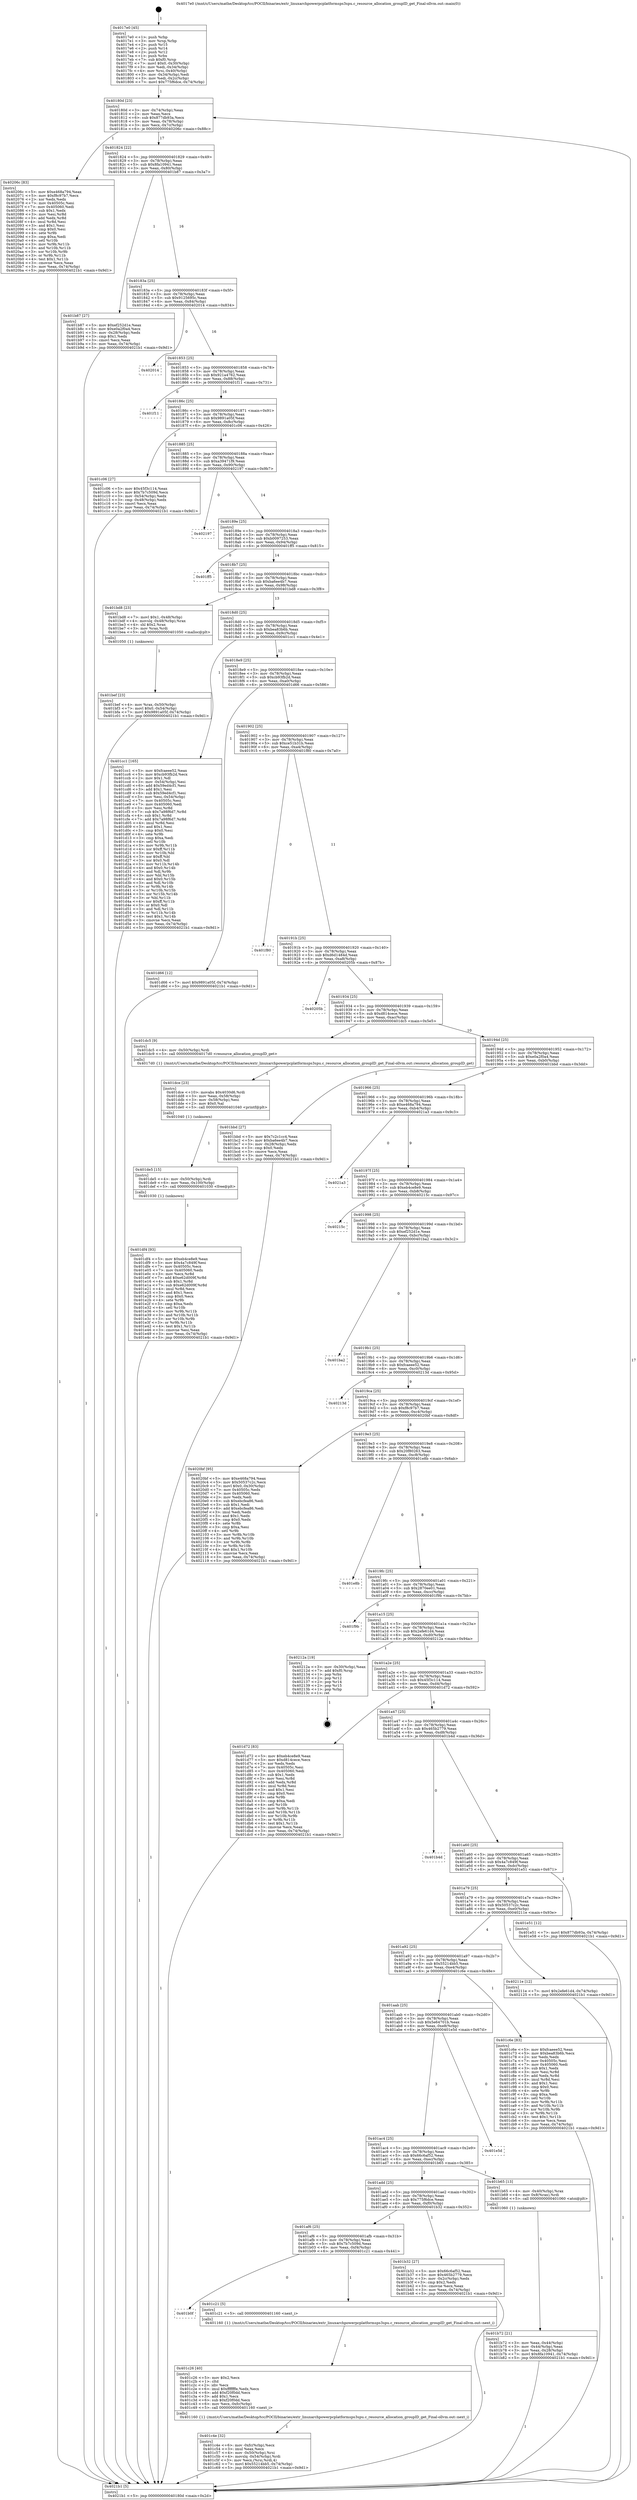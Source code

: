 digraph "0x4017e0" {
  label = "0x4017e0 (/mnt/c/Users/mathe/Desktop/tcc/POCII/binaries/extr_linuxarchpowerpcplatformsps3spu.c_resource_allocation_groupID_get_Final-ollvm.out::main(0))"
  labelloc = "t"
  node[shape=record]

  Entry [label="",width=0.3,height=0.3,shape=circle,fillcolor=black,style=filled]
  "0x40180d" [label="{
     0x40180d [23]\l
     | [instrs]\l
     &nbsp;&nbsp;0x40180d \<+3\>: mov -0x74(%rbp),%eax\l
     &nbsp;&nbsp;0x401810 \<+2\>: mov %eax,%ecx\l
     &nbsp;&nbsp;0x401812 \<+6\>: sub $0x877db93a,%ecx\l
     &nbsp;&nbsp;0x401818 \<+3\>: mov %eax,-0x78(%rbp)\l
     &nbsp;&nbsp;0x40181b \<+3\>: mov %ecx,-0x7c(%rbp)\l
     &nbsp;&nbsp;0x40181e \<+6\>: je 000000000040206c \<main+0x88c\>\l
  }"]
  "0x40206c" [label="{
     0x40206c [83]\l
     | [instrs]\l
     &nbsp;&nbsp;0x40206c \<+5\>: mov $0xe468a794,%eax\l
     &nbsp;&nbsp;0x402071 \<+5\>: mov $0xf8c97b7,%ecx\l
     &nbsp;&nbsp;0x402076 \<+2\>: xor %edx,%edx\l
     &nbsp;&nbsp;0x402078 \<+7\>: mov 0x40505c,%esi\l
     &nbsp;&nbsp;0x40207f \<+7\>: mov 0x405060,%edi\l
     &nbsp;&nbsp;0x402086 \<+3\>: sub $0x1,%edx\l
     &nbsp;&nbsp;0x402089 \<+3\>: mov %esi,%r8d\l
     &nbsp;&nbsp;0x40208c \<+3\>: add %edx,%r8d\l
     &nbsp;&nbsp;0x40208f \<+4\>: imul %r8d,%esi\l
     &nbsp;&nbsp;0x402093 \<+3\>: and $0x1,%esi\l
     &nbsp;&nbsp;0x402096 \<+3\>: cmp $0x0,%esi\l
     &nbsp;&nbsp;0x402099 \<+4\>: sete %r9b\l
     &nbsp;&nbsp;0x40209d \<+3\>: cmp $0xa,%edi\l
     &nbsp;&nbsp;0x4020a0 \<+4\>: setl %r10b\l
     &nbsp;&nbsp;0x4020a4 \<+3\>: mov %r9b,%r11b\l
     &nbsp;&nbsp;0x4020a7 \<+3\>: and %r10b,%r11b\l
     &nbsp;&nbsp;0x4020aa \<+3\>: xor %r10b,%r9b\l
     &nbsp;&nbsp;0x4020ad \<+3\>: or %r9b,%r11b\l
     &nbsp;&nbsp;0x4020b0 \<+4\>: test $0x1,%r11b\l
     &nbsp;&nbsp;0x4020b4 \<+3\>: cmovne %ecx,%eax\l
     &nbsp;&nbsp;0x4020b7 \<+3\>: mov %eax,-0x74(%rbp)\l
     &nbsp;&nbsp;0x4020ba \<+5\>: jmp 00000000004021b1 \<main+0x9d1\>\l
  }"]
  "0x401824" [label="{
     0x401824 [22]\l
     | [instrs]\l
     &nbsp;&nbsp;0x401824 \<+5\>: jmp 0000000000401829 \<main+0x49\>\l
     &nbsp;&nbsp;0x401829 \<+3\>: mov -0x78(%rbp),%eax\l
     &nbsp;&nbsp;0x40182c \<+5\>: sub $0x8fa10941,%eax\l
     &nbsp;&nbsp;0x401831 \<+3\>: mov %eax,-0x80(%rbp)\l
     &nbsp;&nbsp;0x401834 \<+6\>: je 0000000000401b87 \<main+0x3a7\>\l
  }"]
  Exit [label="",width=0.3,height=0.3,shape=circle,fillcolor=black,style=filled,peripheries=2]
  "0x401b87" [label="{
     0x401b87 [27]\l
     | [instrs]\l
     &nbsp;&nbsp;0x401b87 \<+5\>: mov $0xef252d1e,%eax\l
     &nbsp;&nbsp;0x401b8c \<+5\>: mov $0xe0a2f0a4,%ecx\l
     &nbsp;&nbsp;0x401b91 \<+3\>: mov -0x28(%rbp),%edx\l
     &nbsp;&nbsp;0x401b94 \<+3\>: cmp $0x1,%edx\l
     &nbsp;&nbsp;0x401b97 \<+3\>: cmovl %ecx,%eax\l
     &nbsp;&nbsp;0x401b9a \<+3\>: mov %eax,-0x74(%rbp)\l
     &nbsp;&nbsp;0x401b9d \<+5\>: jmp 00000000004021b1 \<main+0x9d1\>\l
  }"]
  "0x40183a" [label="{
     0x40183a [25]\l
     | [instrs]\l
     &nbsp;&nbsp;0x40183a \<+5\>: jmp 000000000040183f \<main+0x5f\>\l
     &nbsp;&nbsp;0x40183f \<+3\>: mov -0x78(%rbp),%eax\l
     &nbsp;&nbsp;0x401842 \<+5\>: sub $0x9125695c,%eax\l
     &nbsp;&nbsp;0x401847 \<+6\>: mov %eax,-0x84(%rbp)\l
     &nbsp;&nbsp;0x40184d \<+6\>: je 0000000000402014 \<main+0x834\>\l
  }"]
  "0x401df4" [label="{
     0x401df4 [93]\l
     | [instrs]\l
     &nbsp;&nbsp;0x401df4 \<+5\>: mov $0xeb4ce8e9,%eax\l
     &nbsp;&nbsp;0x401df9 \<+5\>: mov $0x4a7c849f,%esi\l
     &nbsp;&nbsp;0x401dfe \<+7\>: mov 0x40505c,%ecx\l
     &nbsp;&nbsp;0x401e05 \<+7\>: mov 0x405060,%edx\l
     &nbsp;&nbsp;0x401e0c \<+3\>: mov %ecx,%r8d\l
     &nbsp;&nbsp;0x401e0f \<+7\>: add $0xe62d009f,%r8d\l
     &nbsp;&nbsp;0x401e16 \<+4\>: sub $0x1,%r8d\l
     &nbsp;&nbsp;0x401e1a \<+7\>: sub $0xe62d009f,%r8d\l
     &nbsp;&nbsp;0x401e21 \<+4\>: imul %r8d,%ecx\l
     &nbsp;&nbsp;0x401e25 \<+3\>: and $0x1,%ecx\l
     &nbsp;&nbsp;0x401e28 \<+3\>: cmp $0x0,%ecx\l
     &nbsp;&nbsp;0x401e2b \<+4\>: sete %r9b\l
     &nbsp;&nbsp;0x401e2f \<+3\>: cmp $0xa,%edx\l
     &nbsp;&nbsp;0x401e32 \<+4\>: setl %r10b\l
     &nbsp;&nbsp;0x401e36 \<+3\>: mov %r9b,%r11b\l
     &nbsp;&nbsp;0x401e39 \<+3\>: and %r10b,%r11b\l
     &nbsp;&nbsp;0x401e3c \<+3\>: xor %r10b,%r9b\l
     &nbsp;&nbsp;0x401e3f \<+3\>: or %r9b,%r11b\l
     &nbsp;&nbsp;0x401e42 \<+4\>: test $0x1,%r11b\l
     &nbsp;&nbsp;0x401e46 \<+3\>: cmovne %esi,%eax\l
     &nbsp;&nbsp;0x401e49 \<+3\>: mov %eax,-0x74(%rbp)\l
     &nbsp;&nbsp;0x401e4c \<+5\>: jmp 00000000004021b1 \<main+0x9d1\>\l
  }"]
  "0x402014" [label="{
     0x402014\l
  }", style=dashed]
  "0x401853" [label="{
     0x401853 [25]\l
     | [instrs]\l
     &nbsp;&nbsp;0x401853 \<+5\>: jmp 0000000000401858 \<main+0x78\>\l
     &nbsp;&nbsp;0x401858 \<+3\>: mov -0x78(%rbp),%eax\l
     &nbsp;&nbsp;0x40185b \<+5\>: sub $0x921a4762,%eax\l
     &nbsp;&nbsp;0x401860 \<+6\>: mov %eax,-0x88(%rbp)\l
     &nbsp;&nbsp;0x401866 \<+6\>: je 0000000000401f11 \<main+0x731\>\l
  }"]
  "0x401de5" [label="{
     0x401de5 [15]\l
     | [instrs]\l
     &nbsp;&nbsp;0x401de5 \<+4\>: mov -0x50(%rbp),%rdi\l
     &nbsp;&nbsp;0x401de9 \<+6\>: mov %eax,-0x100(%rbp)\l
     &nbsp;&nbsp;0x401def \<+5\>: call 0000000000401030 \<free@plt\>\l
     | [calls]\l
     &nbsp;&nbsp;0x401030 \{1\} (unknown)\l
  }"]
  "0x401f11" [label="{
     0x401f11\l
  }", style=dashed]
  "0x40186c" [label="{
     0x40186c [25]\l
     | [instrs]\l
     &nbsp;&nbsp;0x40186c \<+5\>: jmp 0000000000401871 \<main+0x91\>\l
     &nbsp;&nbsp;0x401871 \<+3\>: mov -0x78(%rbp),%eax\l
     &nbsp;&nbsp;0x401874 \<+5\>: sub $0x9891a05f,%eax\l
     &nbsp;&nbsp;0x401879 \<+6\>: mov %eax,-0x8c(%rbp)\l
     &nbsp;&nbsp;0x40187f \<+6\>: je 0000000000401c06 \<main+0x426\>\l
  }"]
  "0x401dce" [label="{
     0x401dce [23]\l
     | [instrs]\l
     &nbsp;&nbsp;0x401dce \<+10\>: movabs $0x4030d6,%rdi\l
     &nbsp;&nbsp;0x401dd8 \<+3\>: mov %eax,-0x58(%rbp)\l
     &nbsp;&nbsp;0x401ddb \<+3\>: mov -0x58(%rbp),%esi\l
     &nbsp;&nbsp;0x401dde \<+2\>: mov $0x0,%al\l
     &nbsp;&nbsp;0x401de0 \<+5\>: call 0000000000401040 \<printf@plt\>\l
     | [calls]\l
     &nbsp;&nbsp;0x401040 \{1\} (unknown)\l
  }"]
  "0x401c06" [label="{
     0x401c06 [27]\l
     | [instrs]\l
     &nbsp;&nbsp;0x401c06 \<+5\>: mov $0x45f3c114,%eax\l
     &nbsp;&nbsp;0x401c0b \<+5\>: mov $0x7b7c509d,%ecx\l
     &nbsp;&nbsp;0x401c10 \<+3\>: mov -0x54(%rbp),%edx\l
     &nbsp;&nbsp;0x401c13 \<+3\>: cmp -0x48(%rbp),%edx\l
     &nbsp;&nbsp;0x401c16 \<+3\>: cmovl %ecx,%eax\l
     &nbsp;&nbsp;0x401c19 \<+3\>: mov %eax,-0x74(%rbp)\l
     &nbsp;&nbsp;0x401c1c \<+5\>: jmp 00000000004021b1 \<main+0x9d1\>\l
  }"]
  "0x401885" [label="{
     0x401885 [25]\l
     | [instrs]\l
     &nbsp;&nbsp;0x401885 \<+5\>: jmp 000000000040188a \<main+0xaa\>\l
     &nbsp;&nbsp;0x40188a \<+3\>: mov -0x78(%rbp),%eax\l
     &nbsp;&nbsp;0x40188d \<+5\>: sub $0xa39471f9,%eax\l
     &nbsp;&nbsp;0x401892 \<+6\>: mov %eax,-0x90(%rbp)\l
     &nbsp;&nbsp;0x401898 \<+6\>: je 0000000000402197 \<main+0x9b7\>\l
  }"]
  "0x401c4e" [label="{
     0x401c4e [32]\l
     | [instrs]\l
     &nbsp;&nbsp;0x401c4e \<+6\>: mov -0xfc(%rbp),%ecx\l
     &nbsp;&nbsp;0x401c54 \<+3\>: imul %eax,%ecx\l
     &nbsp;&nbsp;0x401c57 \<+4\>: mov -0x50(%rbp),%rsi\l
     &nbsp;&nbsp;0x401c5b \<+4\>: movslq -0x54(%rbp),%rdi\l
     &nbsp;&nbsp;0x401c5f \<+3\>: mov %ecx,(%rsi,%rdi,4)\l
     &nbsp;&nbsp;0x401c62 \<+7\>: movl $0x55214bb5,-0x74(%rbp)\l
     &nbsp;&nbsp;0x401c69 \<+5\>: jmp 00000000004021b1 \<main+0x9d1\>\l
  }"]
  "0x402197" [label="{
     0x402197\l
  }", style=dashed]
  "0x40189e" [label="{
     0x40189e [25]\l
     | [instrs]\l
     &nbsp;&nbsp;0x40189e \<+5\>: jmp 00000000004018a3 \<main+0xc3\>\l
     &nbsp;&nbsp;0x4018a3 \<+3\>: mov -0x78(%rbp),%eax\l
     &nbsp;&nbsp;0x4018a6 \<+5\>: sub $0xb0097253,%eax\l
     &nbsp;&nbsp;0x4018ab \<+6\>: mov %eax,-0x94(%rbp)\l
     &nbsp;&nbsp;0x4018b1 \<+6\>: je 0000000000401ff5 \<main+0x815\>\l
  }"]
  "0x401c26" [label="{
     0x401c26 [40]\l
     | [instrs]\l
     &nbsp;&nbsp;0x401c26 \<+5\>: mov $0x2,%ecx\l
     &nbsp;&nbsp;0x401c2b \<+1\>: cltd\l
     &nbsp;&nbsp;0x401c2c \<+2\>: idiv %ecx\l
     &nbsp;&nbsp;0x401c2e \<+6\>: imul $0xfffffffe,%edx,%ecx\l
     &nbsp;&nbsp;0x401c34 \<+6\>: add $0xf20f0dd,%ecx\l
     &nbsp;&nbsp;0x401c3a \<+3\>: add $0x1,%ecx\l
     &nbsp;&nbsp;0x401c3d \<+6\>: sub $0xf20f0dd,%ecx\l
     &nbsp;&nbsp;0x401c43 \<+6\>: mov %ecx,-0xfc(%rbp)\l
     &nbsp;&nbsp;0x401c49 \<+5\>: call 0000000000401160 \<next_i\>\l
     | [calls]\l
     &nbsp;&nbsp;0x401160 \{1\} (/mnt/c/Users/mathe/Desktop/tcc/POCII/binaries/extr_linuxarchpowerpcplatformsps3spu.c_resource_allocation_groupID_get_Final-ollvm.out::next_i)\l
  }"]
  "0x401ff5" [label="{
     0x401ff5\l
  }", style=dashed]
  "0x4018b7" [label="{
     0x4018b7 [25]\l
     | [instrs]\l
     &nbsp;&nbsp;0x4018b7 \<+5\>: jmp 00000000004018bc \<main+0xdc\>\l
     &nbsp;&nbsp;0x4018bc \<+3\>: mov -0x78(%rbp),%eax\l
     &nbsp;&nbsp;0x4018bf \<+5\>: sub $0xba6ee4b7,%eax\l
     &nbsp;&nbsp;0x4018c4 \<+6\>: mov %eax,-0x98(%rbp)\l
     &nbsp;&nbsp;0x4018ca \<+6\>: je 0000000000401bd8 \<main+0x3f8\>\l
  }"]
  "0x401b0f" [label="{
     0x401b0f\l
  }", style=dashed]
  "0x401bd8" [label="{
     0x401bd8 [23]\l
     | [instrs]\l
     &nbsp;&nbsp;0x401bd8 \<+7\>: movl $0x1,-0x48(%rbp)\l
     &nbsp;&nbsp;0x401bdf \<+4\>: movslq -0x48(%rbp),%rax\l
     &nbsp;&nbsp;0x401be3 \<+4\>: shl $0x2,%rax\l
     &nbsp;&nbsp;0x401be7 \<+3\>: mov %rax,%rdi\l
     &nbsp;&nbsp;0x401bea \<+5\>: call 0000000000401050 \<malloc@plt\>\l
     | [calls]\l
     &nbsp;&nbsp;0x401050 \{1\} (unknown)\l
  }"]
  "0x4018d0" [label="{
     0x4018d0 [25]\l
     | [instrs]\l
     &nbsp;&nbsp;0x4018d0 \<+5\>: jmp 00000000004018d5 \<main+0xf5\>\l
     &nbsp;&nbsp;0x4018d5 \<+3\>: mov -0x78(%rbp),%eax\l
     &nbsp;&nbsp;0x4018d8 \<+5\>: sub $0xbea83b6b,%eax\l
     &nbsp;&nbsp;0x4018dd \<+6\>: mov %eax,-0x9c(%rbp)\l
     &nbsp;&nbsp;0x4018e3 \<+6\>: je 0000000000401cc1 \<main+0x4e1\>\l
  }"]
  "0x401c21" [label="{
     0x401c21 [5]\l
     | [instrs]\l
     &nbsp;&nbsp;0x401c21 \<+5\>: call 0000000000401160 \<next_i\>\l
     | [calls]\l
     &nbsp;&nbsp;0x401160 \{1\} (/mnt/c/Users/mathe/Desktop/tcc/POCII/binaries/extr_linuxarchpowerpcplatformsps3spu.c_resource_allocation_groupID_get_Final-ollvm.out::next_i)\l
  }"]
  "0x401cc1" [label="{
     0x401cc1 [165]\l
     | [instrs]\l
     &nbsp;&nbsp;0x401cc1 \<+5\>: mov $0xfcaeee52,%eax\l
     &nbsp;&nbsp;0x401cc6 \<+5\>: mov $0xcb93fb2d,%ecx\l
     &nbsp;&nbsp;0x401ccb \<+2\>: mov $0x1,%dl\l
     &nbsp;&nbsp;0x401ccd \<+3\>: mov -0x54(%rbp),%esi\l
     &nbsp;&nbsp;0x401cd0 \<+6\>: add $0x59ed4cf1,%esi\l
     &nbsp;&nbsp;0x401cd6 \<+3\>: add $0x1,%esi\l
     &nbsp;&nbsp;0x401cd9 \<+6\>: sub $0x59ed4cf1,%esi\l
     &nbsp;&nbsp;0x401cdf \<+3\>: mov %esi,-0x54(%rbp)\l
     &nbsp;&nbsp;0x401ce2 \<+7\>: mov 0x40505c,%esi\l
     &nbsp;&nbsp;0x401ce9 \<+7\>: mov 0x405060,%edi\l
     &nbsp;&nbsp;0x401cf0 \<+3\>: mov %esi,%r8d\l
     &nbsp;&nbsp;0x401cf3 \<+7\>: sub $0x7a98f6d7,%r8d\l
     &nbsp;&nbsp;0x401cfa \<+4\>: sub $0x1,%r8d\l
     &nbsp;&nbsp;0x401cfe \<+7\>: add $0x7a98f6d7,%r8d\l
     &nbsp;&nbsp;0x401d05 \<+4\>: imul %r8d,%esi\l
     &nbsp;&nbsp;0x401d09 \<+3\>: and $0x1,%esi\l
     &nbsp;&nbsp;0x401d0c \<+3\>: cmp $0x0,%esi\l
     &nbsp;&nbsp;0x401d0f \<+4\>: sete %r9b\l
     &nbsp;&nbsp;0x401d13 \<+3\>: cmp $0xa,%edi\l
     &nbsp;&nbsp;0x401d16 \<+4\>: setl %r10b\l
     &nbsp;&nbsp;0x401d1a \<+3\>: mov %r9b,%r11b\l
     &nbsp;&nbsp;0x401d1d \<+4\>: xor $0xff,%r11b\l
     &nbsp;&nbsp;0x401d21 \<+3\>: mov %r10b,%bl\l
     &nbsp;&nbsp;0x401d24 \<+3\>: xor $0xff,%bl\l
     &nbsp;&nbsp;0x401d27 \<+3\>: xor $0x0,%dl\l
     &nbsp;&nbsp;0x401d2a \<+3\>: mov %r11b,%r14b\l
     &nbsp;&nbsp;0x401d2d \<+4\>: and $0x0,%r14b\l
     &nbsp;&nbsp;0x401d31 \<+3\>: and %dl,%r9b\l
     &nbsp;&nbsp;0x401d34 \<+3\>: mov %bl,%r15b\l
     &nbsp;&nbsp;0x401d37 \<+4\>: and $0x0,%r15b\l
     &nbsp;&nbsp;0x401d3b \<+3\>: and %dl,%r10b\l
     &nbsp;&nbsp;0x401d3e \<+3\>: or %r9b,%r14b\l
     &nbsp;&nbsp;0x401d41 \<+3\>: or %r10b,%r15b\l
     &nbsp;&nbsp;0x401d44 \<+3\>: xor %r15b,%r14b\l
     &nbsp;&nbsp;0x401d47 \<+3\>: or %bl,%r11b\l
     &nbsp;&nbsp;0x401d4a \<+4\>: xor $0xff,%r11b\l
     &nbsp;&nbsp;0x401d4e \<+3\>: or $0x0,%dl\l
     &nbsp;&nbsp;0x401d51 \<+3\>: and %dl,%r11b\l
     &nbsp;&nbsp;0x401d54 \<+3\>: or %r11b,%r14b\l
     &nbsp;&nbsp;0x401d57 \<+4\>: test $0x1,%r14b\l
     &nbsp;&nbsp;0x401d5b \<+3\>: cmovne %ecx,%eax\l
     &nbsp;&nbsp;0x401d5e \<+3\>: mov %eax,-0x74(%rbp)\l
     &nbsp;&nbsp;0x401d61 \<+5\>: jmp 00000000004021b1 \<main+0x9d1\>\l
  }"]
  "0x4018e9" [label="{
     0x4018e9 [25]\l
     | [instrs]\l
     &nbsp;&nbsp;0x4018e9 \<+5\>: jmp 00000000004018ee \<main+0x10e\>\l
     &nbsp;&nbsp;0x4018ee \<+3\>: mov -0x78(%rbp),%eax\l
     &nbsp;&nbsp;0x4018f1 \<+5\>: sub $0xcb93fb2d,%eax\l
     &nbsp;&nbsp;0x4018f6 \<+6\>: mov %eax,-0xa0(%rbp)\l
     &nbsp;&nbsp;0x4018fc \<+6\>: je 0000000000401d66 \<main+0x586\>\l
  }"]
  "0x401bef" [label="{
     0x401bef [23]\l
     | [instrs]\l
     &nbsp;&nbsp;0x401bef \<+4\>: mov %rax,-0x50(%rbp)\l
     &nbsp;&nbsp;0x401bf3 \<+7\>: movl $0x0,-0x54(%rbp)\l
     &nbsp;&nbsp;0x401bfa \<+7\>: movl $0x9891a05f,-0x74(%rbp)\l
     &nbsp;&nbsp;0x401c01 \<+5\>: jmp 00000000004021b1 \<main+0x9d1\>\l
  }"]
  "0x401d66" [label="{
     0x401d66 [12]\l
     | [instrs]\l
     &nbsp;&nbsp;0x401d66 \<+7\>: movl $0x9891a05f,-0x74(%rbp)\l
     &nbsp;&nbsp;0x401d6d \<+5\>: jmp 00000000004021b1 \<main+0x9d1\>\l
  }"]
  "0x401902" [label="{
     0x401902 [25]\l
     | [instrs]\l
     &nbsp;&nbsp;0x401902 \<+5\>: jmp 0000000000401907 \<main+0x127\>\l
     &nbsp;&nbsp;0x401907 \<+3\>: mov -0x78(%rbp),%eax\l
     &nbsp;&nbsp;0x40190a \<+5\>: sub $0xce51b31b,%eax\l
     &nbsp;&nbsp;0x40190f \<+6\>: mov %eax,-0xa4(%rbp)\l
     &nbsp;&nbsp;0x401915 \<+6\>: je 0000000000401f80 \<main+0x7a0\>\l
  }"]
  "0x401b72" [label="{
     0x401b72 [21]\l
     | [instrs]\l
     &nbsp;&nbsp;0x401b72 \<+3\>: mov %eax,-0x44(%rbp)\l
     &nbsp;&nbsp;0x401b75 \<+3\>: mov -0x44(%rbp),%eax\l
     &nbsp;&nbsp;0x401b78 \<+3\>: mov %eax,-0x28(%rbp)\l
     &nbsp;&nbsp;0x401b7b \<+7\>: movl $0x8fa10941,-0x74(%rbp)\l
     &nbsp;&nbsp;0x401b82 \<+5\>: jmp 00000000004021b1 \<main+0x9d1\>\l
  }"]
  "0x401f80" [label="{
     0x401f80\l
  }", style=dashed]
  "0x40191b" [label="{
     0x40191b [25]\l
     | [instrs]\l
     &nbsp;&nbsp;0x40191b \<+5\>: jmp 0000000000401920 \<main+0x140\>\l
     &nbsp;&nbsp;0x401920 \<+3\>: mov -0x78(%rbp),%eax\l
     &nbsp;&nbsp;0x401923 \<+5\>: sub $0xd6d1484d,%eax\l
     &nbsp;&nbsp;0x401928 \<+6\>: mov %eax,-0xa8(%rbp)\l
     &nbsp;&nbsp;0x40192e \<+6\>: je 000000000040205b \<main+0x87b\>\l
  }"]
  "0x4017e0" [label="{
     0x4017e0 [45]\l
     | [instrs]\l
     &nbsp;&nbsp;0x4017e0 \<+1\>: push %rbp\l
     &nbsp;&nbsp;0x4017e1 \<+3\>: mov %rsp,%rbp\l
     &nbsp;&nbsp;0x4017e4 \<+2\>: push %r15\l
     &nbsp;&nbsp;0x4017e6 \<+2\>: push %r14\l
     &nbsp;&nbsp;0x4017e8 \<+2\>: push %r12\l
     &nbsp;&nbsp;0x4017ea \<+1\>: push %rbx\l
     &nbsp;&nbsp;0x4017eb \<+7\>: sub $0xf0,%rsp\l
     &nbsp;&nbsp;0x4017f2 \<+7\>: movl $0x0,-0x30(%rbp)\l
     &nbsp;&nbsp;0x4017f9 \<+3\>: mov %edi,-0x34(%rbp)\l
     &nbsp;&nbsp;0x4017fc \<+4\>: mov %rsi,-0x40(%rbp)\l
     &nbsp;&nbsp;0x401800 \<+3\>: mov -0x34(%rbp),%edi\l
     &nbsp;&nbsp;0x401803 \<+3\>: mov %edi,-0x2c(%rbp)\l
     &nbsp;&nbsp;0x401806 \<+7\>: movl $0x775f6dce,-0x74(%rbp)\l
  }"]
  "0x40205b" [label="{
     0x40205b\l
  }", style=dashed]
  "0x401934" [label="{
     0x401934 [25]\l
     | [instrs]\l
     &nbsp;&nbsp;0x401934 \<+5\>: jmp 0000000000401939 \<main+0x159\>\l
     &nbsp;&nbsp;0x401939 \<+3\>: mov -0x78(%rbp),%eax\l
     &nbsp;&nbsp;0x40193c \<+5\>: sub $0xd814cece,%eax\l
     &nbsp;&nbsp;0x401941 \<+6\>: mov %eax,-0xac(%rbp)\l
     &nbsp;&nbsp;0x401947 \<+6\>: je 0000000000401dc5 \<main+0x5e5\>\l
  }"]
  "0x4021b1" [label="{
     0x4021b1 [5]\l
     | [instrs]\l
     &nbsp;&nbsp;0x4021b1 \<+5\>: jmp 000000000040180d \<main+0x2d\>\l
  }"]
  "0x401dc5" [label="{
     0x401dc5 [9]\l
     | [instrs]\l
     &nbsp;&nbsp;0x401dc5 \<+4\>: mov -0x50(%rbp),%rdi\l
     &nbsp;&nbsp;0x401dc9 \<+5\>: call 00000000004017d0 \<resource_allocation_groupID_get\>\l
     | [calls]\l
     &nbsp;&nbsp;0x4017d0 \{1\} (/mnt/c/Users/mathe/Desktop/tcc/POCII/binaries/extr_linuxarchpowerpcplatformsps3spu.c_resource_allocation_groupID_get_Final-ollvm.out::resource_allocation_groupID_get)\l
  }"]
  "0x40194d" [label="{
     0x40194d [25]\l
     | [instrs]\l
     &nbsp;&nbsp;0x40194d \<+5\>: jmp 0000000000401952 \<main+0x172\>\l
     &nbsp;&nbsp;0x401952 \<+3\>: mov -0x78(%rbp),%eax\l
     &nbsp;&nbsp;0x401955 \<+5\>: sub $0xe0a2f0a4,%eax\l
     &nbsp;&nbsp;0x40195a \<+6\>: mov %eax,-0xb0(%rbp)\l
     &nbsp;&nbsp;0x401960 \<+6\>: je 0000000000401bbd \<main+0x3dd\>\l
  }"]
  "0x401af6" [label="{
     0x401af6 [25]\l
     | [instrs]\l
     &nbsp;&nbsp;0x401af6 \<+5\>: jmp 0000000000401afb \<main+0x31b\>\l
     &nbsp;&nbsp;0x401afb \<+3\>: mov -0x78(%rbp),%eax\l
     &nbsp;&nbsp;0x401afe \<+5\>: sub $0x7b7c509d,%eax\l
     &nbsp;&nbsp;0x401b03 \<+6\>: mov %eax,-0xf4(%rbp)\l
     &nbsp;&nbsp;0x401b09 \<+6\>: je 0000000000401c21 \<main+0x441\>\l
  }"]
  "0x401bbd" [label="{
     0x401bbd [27]\l
     | [instrs]\l
     &nbsp;&nbsp;0x401bbd \<+5\>: mov $0x7c2c1cc4,%eax\l
     &nbsp;&nbsp;0x401bc2 \<+5\>: mov $0xba6ee4b7,%ecx\l
     &nbsp;&nbsp;0x401bc7 \<+3\>: mov -0x28(%rbp),%edx\l
     &nbsp;&nbsp;0x401bca \<+3\>: cmp $0x0,%edx\l
     &nbsp;&nbsp;0x401bcd \<+3\>: cmove %ecx,%eax\l
     &nbsp;&nbsp;0x401bd0 \<+3\>: mov %eax,-0x74(%rbp)\l
     &nbsp;&nbsp;0x401bd3 \<+5\>: jmp 00000000004021b1 \<main+0x9d1\>\l
  }"]
  "0x401966" [label="{
     0x401966 [25]\l
     | [instrs]\l
     &nbsp;&nbsp;0x401966 \<+5\>: jmp 000000000040196b \<main+0x18b\>\l
     &nbsp;&nbsp;0x40196b \<+3\>: mov -0x78(%rbp),%eax\l
     &nbsp;&nbsp;0x40196e \<+5\>: sub $0xe468a794,%eax\l
     &nbsp;&nbsp;0x401973 \<+6\>: mov %eax,-0xb4(%rbp)\l
     &nbsp;&nbsp;0x401979 \<+6\>: je 00000000004021a3 \<main+0x9c3\>\l
  }"]
  "0x401b32" [label="{
     0x401b32 [27]\l
     | [instrs]\l
     &nbsp;&nbsp;0x401b32 \<+5\>: mov $0x66c6af52,%eax\l
     &nbsp;&nbsp;0x401b37 \<+5\>: mov $0x465b2779,%ecx\l
     &nbsp;&nbsp;0x401b3c \<+3\>: mov -0x2c(%rbp),%edx\l
     &nbsp;&nbsp;0x401b3f \<+3\>: cmp $0x2,%edx\l
     &nbsp;&nbsp;0x401b42 \<+3\>: cmovne %ecx,%eax\l
     &nbsp;&nbsp;0x401b45 \<+3\>: mov %eax,-0x74(%rbp)\l
     &nbsp;&nbsp;0x401b48 \<+5\>: jmp 00000000004021b1 \<main+0x9d1\>\l
  }"]
  "0x4021a3" [label="{
     0x4021a3\l
  }", style=dashed]
  "0x40197f" [label="{
     0x40197f [25]\l
     | [instrs]\l
     &nbsp;&nbsp;0x40197f \<+5\>: jmp 0000000000401984 \<main+0x1a4\>\l
     &nbsp;&nbsp;0x401984 \<+3\>: mov -0x78(%rbp),%eax\l
     &nbsp;&nbsp;0x401987 \<+5\>: sub $0xeb4ce8e9,%eax\l
     &nbsp;&nbsp;0x40198c \<+6\>: mov %eax,-0xb8(%rbp)\l
     &nbsp;&nbsp;0x401992 \<+6\>: je 000000000040215c \<main+0x97c\>\l
  }"]
  "0x401add" [label="{
     0x401add [25]\l
     | [instrs]\l
     &nbsp;&nbsp;0x401add \<+5\>: jmp 0000000000401ae2 \<main+0x302\>\l
     &nbsp;&nbsp;0x401ae2 \<+3\>: mov -0x78(%rbp),%eax\l
     &nbsp;&nbsp;0x401ae5 \<+5\>: sub $0x775f6dce,%eax\l
     &nbsp;&nbsp;0x401aea \<+6\>: mov %eax,-0xf0(%rbp)\l
     &nbsp;&nbsp;0x401af0 \<+6\>: je 0000000000401b32 \<main+0x352\>\l
  }"]
  "0x40215c" [label="{
     0x40215c\l
  }", style=dashed]
  "0x401998" [label="{
     0x401998 [25]\l
     | [instrs]\l
     &nbsp;&nbsp;0x401998 \<+5\>: jmp 000000000040199d \<main+0x1bd\>\l
     &nbsp;&nbsp;0x40199d \<+3\>: mov -0x78(%rbp),%eax\l
     &nbsp;&nbsp;0x4019a0 \<+5\>: sub $0xef252d1e,%eax\l
     &nbsp;&nbsp;0x4019a5 \<+6\>: mov %eax,-0xbc(%rbp)\l
     &nbsp;&nbsp;0x4019ab \<+6\>: je 0000000000401ba2 \<main+0x3c2\>\l
  }"]
  "0x401b65" [label="{
     0x401b65 [13]\l
     | [instrs]\l
     &nbsp;&nbsp;0x401b65 \<+4\>: mov -0x40(%rbp),%rax\l
     &nbsp;&nbsp;0x401b69 \<+4\>: mov 0x8(%rax),%rdi\l
     &nbsp;&nbsp;0x401b6d \<+5\>: call 0000000000401060 \<atoi@plt\>\l
     | [calls]\l
     &nbsp;&nbsp;0x401060 \{1\} (unknown)\l
  }"]
  "0x401ba2" [label="{
     0x401ba2\l
  }", style=dashed]
  "0x4019b1" [label="{
     0x4019b1 [25]\l
     | [instrs]\l
     &nbsp;&nbsp;0x4019b1 \<+5\>: jmp 00000000004019b6 \<main+0x1d6\>\l
     &nbsp;&nbsp;0x4019b6 \<+3\>: mov -0x78(%rbp),%eax\l
     &nbsp;&nbsp;0x4019b9 \<+5\>: sub $0xfcaeee52,%eax\l
     &nbsp;&nbsp;0x4019be \<+6\>: mov %eax,-0xc0(%rbp)\l
     &nbsp;&nbsp;0x4019c4 \<+6\>: je 000000000040213d \<main+0x95d\>\l
  }"]
  "0x401ac4" [label="{
     0x401ac4 [25]\l
     | [instrs]\l
     &nbsp;&nbsp;0x401ac4 \<+5\>: jmp 0000000000401ac9 \<main+0x2e9\>\l
     &nbsp;&nbsp;0x401ac9 \<+3\>: mov -0x78(%rbp),%eax\l
     &nbsp;&nbsp;0x401acc \<+5\>: sub $0x66c6af52,%eax\l
     &nbsp;&nbsp;0x401ad1 \<+6\>: mov %eax,-0xec(%rbp)\l
     &nbsp;&nbsp;0x401ad7 \<+6\>: je 0000000000401b65 \<main+0x385\>\l
  }"]
  "0x40213d" [label="{
     0x40213d\l
  }", style=dashed]
  "0x4019ca" [label="{
     0x4019ca [25]\l
     | [instrs]\l
     &nbsp;&nbsp;0x4019ca \<+5\>: jmp 00000000004019cf \<main+0x1ef\>\l
     &nbsp;&nbsp;0x4019cf \<+3\>: mov -0x78(%rbp),%eax\l
     &nbsp;&nbsp;0x4019d2 \<+5\>: sub $0xf8c97b7,%eax\l
     &nbsp;&nbsp;0x4019d7 \<+6\>: mov %eax,-0xc4(%rbp)\l
     &nbsp;&nbsp;0x4019dd \<+6\>: je 00000000004020bf \<main+0x8df\>\l
  }"]
  "0x401e5d" [label="{
     0x401e5d\l
  }", style=dashed]
  "0x4020bf" [label="{
     0x4020bf [95]\l
     | [instrs]\l
     &nbsp;&nbsp;0x4020bf \<+5\>: mov $0xe468a794,%eax\l
     &nbsp;&nbsp;0x4020c4 \<+5\>: mov $0x50537c2c,%ecx\l
     &nbsp;&nbsp;0x4020c9 \<+7\>: movl $0x0,-0x30(%rbp)\l
     &nbsp;&nbsp;0x4020d0 \<+7\>: mov 0x40505c,%edx\l
     &nbsp;&nbsp;0x4020d7 \<+7\>: mov 0x405060,%esi\l
     &nbsp;&nbsp;0x4020de \<+2\>: mov %edx,%edi\l
     &nbsp;&nbsp;0x4020e0 \<+6\>: sub $0xebcfea86,%edi\l
     &nbsp;&nbsp;0x4020e6 \<+3\>: sub $0x1,%edi\l
     &nbsp;&nbsp;0x4020e9 \<+6\>: add $0xebcfea86,%edi\l
     &nbsp;&nbsp;0x4020ef \<+3\>: imul %edi,%edx\l
     &nbsp;&nbsp;0x4020f2 \<+3\>: and $0x1,%edx\l
     &nbsp;&nbsp;0x4020f5 \<+3\>: cmp $0x0,%edx\l
     &nbsp;&nbsp;0x4020f8 \<+4\>: sete %r8b\l
     &nbsp;&nbsp;0x4020fc \<+3\>: cmp $0xa,%esi\l
     &nbsp;&nbsp;0x4020ff \<+4\>: setl %r9b\l
     &nbsp;&nbsp;0x402103 \<+3\>: mov %r8b,%r10b\l
     &nbsp;&nbsp;0x402106 \<+3\>: and %r9b,%r10b\l
     &nbsp;&nbsp;0x402109 \<+3\>: xor %r9b,%r8b\l
     &nbsp;&nbsp;0x40210c \<+3\>: or %r8b,%r10b\l
     &nbsp;&nbsp;0x40210f \<+4\>: test $0x1,%r10b\l
     &nbsp;&nbsp;0x402113 \<+3\>: cmovne %ecx,%eax\l
     &nbsp;&nbsp;0x402116 \<+3\>: mov %eax,-0x74(%rbp)\l
     &nbsp;&nbsp;0x402119 \<+5\>: jmp 00000000004021b1 \<main+0x9d1\>\l
  }"]
  "0x4019e3" [label="{
     0x4019e3 [25]\l
     | [instrs]\l
     &nbsp;&nbsp;0x4019e3 \<+5\>: jmp 00000000004019e8 \<main+0x208\>\l
     &nbsp;&nbsp;0x4019e8 \<+3\>: mov -0x78(%rbp),%eax\l
     &nbsp;&nbsp;0x4019eb \<+5\>: sub $0x20f80263,%eax\l
     &nbsp;&nbsp;0x4019f0 \<+6\>: mov %eax,-0xc8(%rbp)\l
     &nbsp;&nbsp;0x4019f6 \<+6\>: je 0000000000401e8b \<main+0x6ab\>\l
  }"]
  "0x401aab" [label="{
     0x401aab [25]\l
     | [instrs]\l
     &nbsp;&nbsp;0x401aab \<+5\>: jmp 0000000000401ab0 \<main+0x2d0\>\l
     &nbsp;&nbsp;0x401ab0 \<+3\>: mov -0x78(%rbp),%eax\l
     &nbsp;&nbsp;0x401ab3 \<+5\>: sub $0x5e64701b,%eax\l
     &nbsp;&nbsp;0x401ab8 \<+6\>: mov %eax,-0xe8(%rbp)\l
     &nbsp;&nbsp;0x401abe \<+6\>: je 0000000000401e5d \<main+0x67d\>\l
  }"]
  "0x401e8b" [label="{
     0x401e8b\l
  }", style=dashed]
  "0x4019fc" [label="{
     0x4019fc [25]\l
     | [instrs]\l
     &nbsp;&nbsp;0x4019fc \<+5\>: jmp 0000000000401a01 \<main+0x221\>\l
     &nbsp;&nbsp;0x401a01 \<+3\>: mov -0x78(%rbp),%eax\l
     &nbsp;&nbsp;0x401a04 \<+5\>: sub $0x2870ee01,%eax\l
     &nbsp;&nbsp;0x401a09 \<+6\>: mov %eax,-0xcc(%rbp)\l
     &nbsp;&nbsp;0x401a0f \<+6\>: je 0000000000401f9b \<main+0x7bb\>\l
  }"]
  "0x401c6e" [label="{
     0x401c6e [83]\l
     | [instrs]\l
     &nbsp;&nbsp;0x401c6e \<+5\>: mov $0xfcaeee52,%eax\l
     &nbsp;&nbsp;0x401c73 \<+5\>: mov $0xbea83b6b,%ecx\l
     &nbsp;&nbsp;0x401c78 \<+2\>: xor %edx,%edx\l
     &nbsp;&nbsp;0x401c7a \<+7\>: mov 0x40505c,%esi\l
     &nbsp;&nbsp;0x401c81 \<+7\>: mov 0x405060,%edi\l
     &nbsp;&nbsp;0x401c88 \<+3\>: sub $0x1,%edx\l
     &nbsp;&nbsp;0x401c8b \<+3\>: mov %esi,%r8d\l
     &nbsp;&nbsp;0x401c8e \<+3\>: add %edx,%r8d\l
     &nbsp;&nbsp;0x401c91 \<+4\>: imul %r8d,%esi\l
     &nbsp;&nbsp;0x401c95 \<+3\>: and $0x1,%esi\l
     &nbsp;&nbsp;0x401c98 \<+3\>: cmp $0x0,%esi\l
     &nbsp;&nbsp;0x401c9b \<+4\>: sete %r9b\l
     &nbsp;&nbsp;0x401c9f \<+3\>: cmp $0xa,%edi\l
     &nbsp;&nbsp;0x401ca2 \<+4\>: setl %r10b\l
     &nbsp;&nbsp;0x401ca6 \<+3\>: mov %r9b,%r11b\l
     &nbsp;&nbsp;0x401ca9 \<+3\>: and %r10b,%r11b\l
     &nbsp;&nbsp;0x401cac \<+3\>: xor %r10b,%r9b\l
     &nbsp;&nbsp;0x401caf \<+3\>: or %r9b,%r11b\l
     &nbsp;&nbsp;0x401cb2 \<+4\>: test $0x1,%r11b\l
     &nbsp;&nbsp;0x401cb6 \<+3\>: cmovne %ecx,%eax\l
     &nbsp;&nbsp;0x401cb9 \<+3\>: mov %eax,-0x74(%rbp)\l
     &nbsp;&nbsp;0x401cbc \<+5\>: jmp 00000000004021b1 \<main+0x9d1\>\l
  }"]
  "0x401f9b" [label="{
     0x401f9b\l
  }", style=dashed]
  "0x401a15" [label="{
     0x401a15 [25]\l
     | [instrs]\l
     &nbsp;&nbsp;0x401a15 \<+5\>: jmp 0000000000401a1a \<main+0x23a\>\l
     &nbsp;&nbsp;0x401a1a \<+3\>: mov -0x78(%rbp),%eax\l
     &nbsp;&nbsp;0x401a1d \<+5\>: sub $0x2efe61d4,%eax\l
     &nbsp;&nbsp;0x401a22 \<+6\>: mov %eax,-0xd0(%rbp)\l
     &nbsp;&nbsp;0x401a28 \<+6\>: je 000000000040212a \<main+0x94a\>\l
  }"]
  "0x401a92" [label="{
     0x401a92 [25]\l
     | [instrs]\l
     &nbsp;&nbsp;0x401a92 \<+5\>: jmp 0000000000401a97 \<main+0x2b7\>\l
     &nbsp;&nbsp;0x401a97 \<+3\>: mov -0x78(%rbp),%eax\l
     &nbsp;&nbsp;0x401a9a \<+5\>: sub $0x55214bb5,%eax\l
     &nbsp;&nbsp;0x401a9f \<+6\>: mov %eax,-0xe4(%rbp)\l
     &nbsp;&nbsp;0x401aa5 \<+6\>: je 0000000000401c6e \<main+0x48e\>\l
  }"]
  "0x40212a" [label="{
     0x40212a [19]\l
     | [instrs]\l
     &nbsp;&nbsp;0x40212a \<+3\>: mov -0x30(%rbp),%eax\l
     &nbsp;&nbsp;0x40212d \<+7\>: add $0xf0,%rsp\l
     &nbsp;&nbsp;0x402134 \<+1\>: pop %rbx\l
     &nbsp;&nbsp;0x402135 \<+2\>: pop %r12\l
     &nbsp;&nbsp;0x402137 \<+2\>: pop %r14\l
     &nbsp;&nbsp;0x402139 \<+2\>: pop %r15\l
     &nbsp;&nbsp;0x40213b \<+1\>: pop %rbp\l
     &nbsp;&nbsp;0x40213c \<+1\>: ret\l
  }"]
  "0x401a2e" [label="{
     0x401a2e [25]\l
     | [instrs]\l
     &nbsp;&nbsp;0x401a2e \<+5\>: jmp 0000000000401a33 \<main+0x253\>\l
     &nbsp;&nbsp;0x401a33 \<+3\>: mov -0x78(%rbp),%eax\l
     &nbsp;&nbsp;0x401a36 \<+5\>: sub $0x45f3c114,%eax\l
     &nbsp;&nbsp;0x401a3b \<+6\>: mov %eax,-0xd4(%rbp)\l
     &nbsp;&nbsp;0x401a41 \<+6\>: je 0000000000401d72 \<main+0x592\>\l
  }"]
  "0x40211e" [label="{
     0x40211e [12]\l
     | [instrs]\l
     &nbsp;&nbsp;0x40211e \<+7\>: movl $0x2efe61d4,-0x74(%rbp)\l
     &nbsp;&nbsp;0x402125 \<+5\>: jmp 00000000004021b1 \<main+0x9d1\>\l
  }"]
  "0x401d72" [label="{
     0x401d72 [83]\l
     | [instrs]\l
     &nbsp;&nbsp;0x401d72 \<+5\>: mov $0xeb4ce8e9,%eax\l
     &nbsp;&nbsp;0x401d77 \<+5\>: mov $0xd814cece,%ecx\l
     &nbsp;&nbsp;0x401d7c \<+2\>: xor %edx,%edx\l
     &nbsp;&nbsp;0x401d7e \<+7\>: mov 0x40505c,%esi\l
     &nbsp;&nbsp;0x401d85 \<+7\>: mov 0x405060,%edi\l
     &nbsp;&nbsp;0x401d8c \<+3\>: sub $0x1,%edx\l
     &nbsp;&nbsp;0x401d8f \<+3\>: mov %esi,%r8d\l
     &nbsp;&nbsp;0x401d92 \<+3\>: add %edx,%r8d\l
     &nbsp;&nbsp;0x401d95 \<+4\>: imul %r8d,%esi\l
     &nbsp;&nbsp;0x401d99 \<+3\>: and $0x1,%esi\l
     &nbsp;&nbsp;0x401d9c \<+3\>: cmp $0x0,%esi\l
     &nbsp;&nbsp;0x401d9f \<+4\>: sete %r9b\l
     &nbsp;&nbsp;0x401da3 \<+3\>: cmp $0xa,%edi\l
     &nbsp;&nbsp;0x401da6 \<+4\>: setl %r10b\l
     &nbsp;&nbsp;0x401daa \<+3\>: mov %r9b,%r11b\l
     &nbsp;&nbsp;0x401dad \<+3\>: and %r10b,%r11b\l
     &nbsp;&nbsp;0x401db0 \<+3\>: xor %r10b,%r9b\l
     &nbsp;&nbsp;0x401db3 \<+3\>: or %r9b,%r11b\l
     &nbsp;&nbsp;0x401db6 \<+4\>: test $0x1,%r11b\l
     &nbsp;&nbsp;0x401dba \<+3\>: cmovne %ecx,%eax\l
     &nbsp;&nbsp;0x401dbd \<+3\>: mov %eax,-0x74(%rbp)\l
     &nbsp;&nbsp;0x401dc0 \<+5\>: jmp 00000000004021b1 \<main+0x9d1\>\l
  }"]
  "0x401a47" [label="{
     0x401a47 [25]\l
     | [instrs]\l
     &nbsp;&nbsp;0x401a47 \<+5\>: jmp 0000000000401a4c \<main+0x26c\>\l
     &nbsp;&nbsp;0x401a4c \<+3\>: mov -0x78(%rbp),%eax\l
     &nbsp;&nbsp;0x401a4f \<+5\>: sub $0x465b2779,%eax\l
     &nbsp;&nbsp;0x401a54 \<+6\>: mov %eax,-0xd8(%rbp)\l
     &nbsp;&nbsp;0x401a5a \<+6\>: je 0000000000401b4d \<main+0x36d\>\l
  }"]
  "0x401a79" [label="{
     0x401a79 [25]\l
     | [instrs]\l
     &nbsp;&nbsp;0x401a79 \<+5\>: jmp 0000000000401a7e \<main+0x29e\>\l
     &nbsp;&nbsp;0x401a7e \<+3\>: mov -0x78(%rbp),%eax\l
     &nbsp;&nbsp;0x401a81 \<+5\>: sub $0x50537c2c,%eax\l
     &nbsp;&nbsp;0x401a86 \<+6\>: mov %eax,-0xe0(%rbp)\l
     &nbsp;&nbsp;0x401a8c \<+6\>: je 000000000040211e \<main+0x93e\>\l
  }"]
  "0x401b4d" [label="{
     0x401b4d\l
  }", style=dashed]
  "0x401a60" [label="{
     0x401a60 [25]\l
     | [instrs]\l
     &nbsp;&nbsp;0x401a60 \<+5\>: jmp 0000000000401a65 \<main+0x285\>\l
     &nbsp;&nbsp;0x401a65 \<+3\>: mov -0x78(%rbp),%eax\l
     &nbsp;&nbsp;0x401a68 \<+5\>: sub $0x4a7c849f,%eax\l
     &nbsp;&nbsp;0x401a6d \<+6\>: mov %eax,-0xdc(%rbp)\l
     &nbsp;&nbsp;0x401a73 \<+6\>: je 0000000000401e51 \<main+0x671\>\l
  }"]
  "0x401e51" [label="{
     0x401e51 [12]\l
     | [instrs]\l
     &nbsp;&nbsp;0x401e51 \<+7\>: movl $0x877db93a,-0x74(%rbp)\l
     &nbsp;&nbsp;0x401e58 \<+5\>: jmp 00000000004021b1 \<main+0x9d1\>\l
  }"]
  Entry -> "0x4017e0" [label=" 1"]
  "0x40180d" -> "0x40206c" [label=" 1"]
  "0x40180d" -> "0x401824" [label=" 17"]
  "0x40212a" -> Exit [label=" 1"]
  "0x401824" -> "0x401b87" [label=" 1"]
  "0x401824" -> "0x40183a" [label=" 16"]
  "0x40211e" -> "0x4021b1" [label=" 1"]
  "0x40183a" -> "0x402014" [label=" 0"]
  "0x40183a" -> "0x401853" [label=" 16"]
  "0x4020bf" -> "0x4021b1" [label=" 1"]
  "0x401853" -> "0x401f11" [label=" 0"]
  "0x401853" -> "0x40186c" [label=" 16"]
  "0x40206c" -> "0x4021b1" [label=" 1"]
  "0x40186c" -> "0x401c06" [label=" 2"]
  "0x40186c" -> "0x401885" [label=" 14"]
  "0x401e51" -> "0x4021b1" [label=" 1"]
  "0x401885" -> "0x402197" [label=" 0"]
  "0x401885" -> "0x40189e" [label=" 14"]
  "0x401df4" -> "0x4021b1" [label=" 1"]
  "0x40189e" -> "0x401ff5" [label=" 0"]
  "0x40189e" -> "0x4018b7" [label=" 14"]
  "0x401de5" -> "0x401df4" [label=" 1"]
  "0x4018b7" -> "0x401bd8" [label=" 1"]
  "0x4018b7" -> "0x4018d0" [label=" 13"]
  "0x401dce" -> "0x401de5" [label=" 1"]
  "0x4018d0" -> "0x401cc1" [label=" 1"]
  "0x4018d0" -> "0x4018e9" [label=" 12"]
  "0x401dc5" -> "0x401dce" [label=" 1"]
  "0x4018e9" -> "0x401d66" [label=" 1"]
  "0x4018e9" -> "0x401902" [label=" 11"]
  "0x401d66" -> "0x4021b1" [label=" 1"]
  "0x401902" -> "0x401f80" [label=" 0"]
  "0x401902" -> "0x40191b" [label=" 11"]
  "0x401cc1" -> "0x4021b1" [label=" 1"]
  "0x40191b" -> "0x40205b" [label=" 0"]
  "0x40191b" -> "0x401934" [label=" 11"]
  "0x401c6e" -> "0x4021b1" [label=" 1"]
  "0x401934" -> "0x401dc5" [label=" 1"]
  "0x401934" -> "0x40194d" [label=" 10"]
  "0x401c4e" -> "0x4021b1" [label=" 1"]
  "0x40194d" -> "0x401bbd" [label=" 1"]
  "0x40194d" -> "0x401966" [label=" 9"]
  "0x401c26" -> "0x401c4e" [label=" 1"]
  "0x401966" -> "0x4021a3" [label=" 0"]
  "0x401966" -> "0x40197f" [label=" 9"]
  "0x401c21" -> "0x401c26" [label=" 1"]
  "0x40197f" -> "0x40215c" [label=" 0"]
  "0x40197f" -> "0x401998" [label=" 9"]
  "0x401af6" -> "0x401c21" [label=" 1"]
  "0x401998" -> "0x401ba2" [label=" 0"]
  "0x401998" -> "0x4019b1" [label=" 9"]
  "0x401d72" -> "0x4021b1" [label=" 1"]
  "0x4019b1" -> "0x40213d" [label=" 0"]
  "0x4019b1" -> "0x4019ca" [label=" 9"]
  "0x401bef" -> "0x4021b1" [label=" 1"]
  "0x4019ca" -> "0x4020bf" [label=" 1"]
  "0x4019ca" -> "0x4019e3" [label=" 8"]
  "0x401bd8" -> "0x401bef" [label=" 1"]
  "0x4019e3" -> "0x401e8b" [label=" 0"]
  "0x4019e3" -> "0x4019fc" [label=" 8"]
  "0x401b87" -> "0x4021b1" [label=" 1"]
  "0x4019fc" -> "0x401f9b" [label=" 0"]
  "0x4019fc" -> "0x401a15" [label=" 8"]
  "0x401b72" -> "0x4021b1" [label=" 1"]
  "0x401a15" -> "0x40212a" [label=" 1"]
  "0x401a15" -> "0x401a2e" [label=" 7"]
  "0x4021b1" -> "0x40180d" [label=" 17"]
  "0x401a2e" -> "0x401d72" [label=" 1"]
  "0x401a2e" -> "0x401a47" [label=" 6"]
  "0x4017e0" -> "0x40180d" [label=" 1"]
  "0x401a47" -> "0x401b4d" [label=" 0"]
  "0x401a47" -> "0x401a60" [label=" 6"]
  "0x401add" -> "0x401af6" [label=" 1"]
  "0x401a60" -> "0x401e51" [label=" 1"]
  "0x401a60" -> "0x401a79" [label=" 5"]
  "0x401b32" -> "0x4021b1" [label=" 1"]
  "0x401a79" -> "0x40211e" [label=" 1"]
  "0x401a79" -> "0x401a92" [label=" 4"]
  "0x401b65" -> "0x401b72" [label=" 1"]
  "0x401a92" -> "0x401c6e" [label=" 1"]
  "0x401a92" -> "0x401aab" [label=" 3"]
  "0x401bbd" -> "0x4021b1" [label=" 1"]
  "0x401aab" -> "0x401e5d" [label=" 0"]
  "0x401aab" -> "0x401ac4" [label=" 3"]
  "0x401c06" -> "0x4021b1" [label=" 2"]
  "0x401ac4" -> "0x401b65" [label=" 1"]
  "0x401ac4" -> "0x401add" [label=" 2"]
  "0x401af6" -> "0x401b0f" [label=" 0"]
  "0x401add" -> "0x401b32" [label=" 1"]
}
